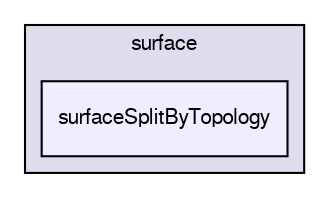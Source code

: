 digraph "applications/utilities/surface/surfaceSplitByTopology" {
  bgcolor=transparent;
  compound=true
  node [ fontsize="10", fontname="FreeSans"];
  edge [ labelfontsize="10", labelfontname="FreeSans"];
  subgraph clusterdir_f17de662d5fa06afbf0442aecb6ca0a0 {
    graph [ bgcolor="#ddddee", pencolor="black", label="surface" fontname="FreeSans", fontsize="10", URL="dir_f17de662d5fa06afbf0442aecb6ca0a0.html"]
  dir_9877b623e81fa21de4103f7c754e3b47 [shape=box, label="surfaceSplitByTopology", style="filled", fillcolor="#eeeeff", pencolor="black", URL="dir_9877b623e81fa21de4103f7c754e3b47.html"];
  }
}
